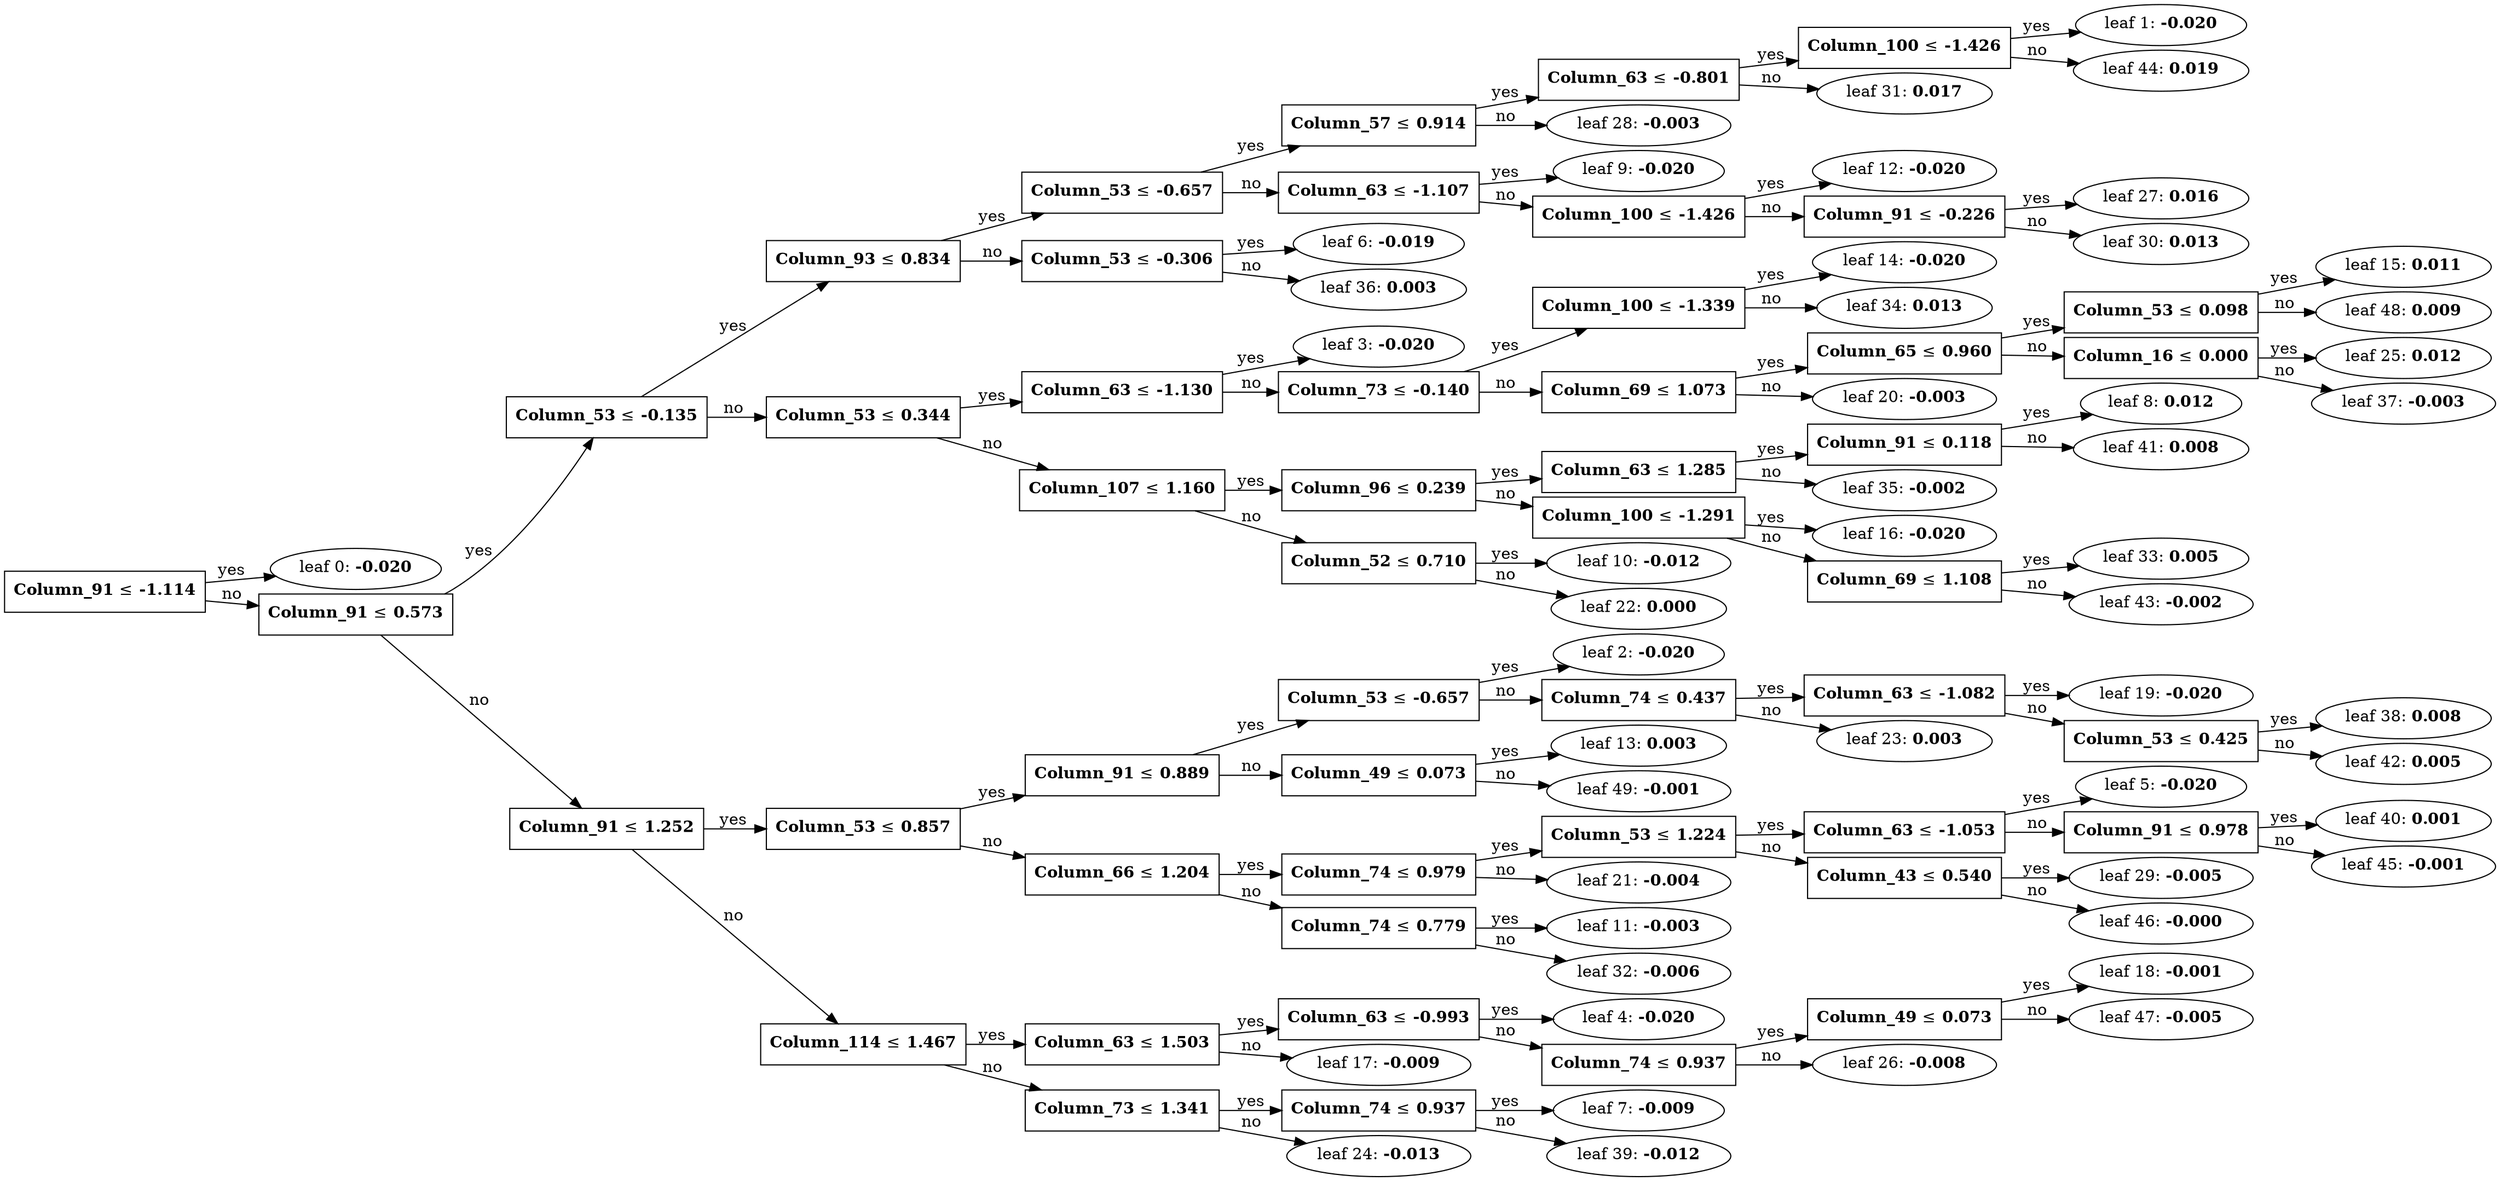 digraph {
	graph [nodesep=0.05 rankdir=LR ranksep=0.3]
	split0 [label=<<B>Column_91</B> &#8804; <B>-1.114</B>> fillcolor=white shape=rectangle style=""]
	leaf0 [label=<leaf 0: <B>-0.020</B>>]
	split0 -> leaf0 [label=yes]
	split1 [label=<<B>Column_91</B> &#8804; <B>0.573</B>> fillcolor=white shape=rectangle style=""]
	split2 [label=<<B>Column_53</B> &#8804; <B>-0.135</B>> fillcolor=white shape=rectangle style=""]
	split5 [label=<<B>Column_93</B> &#8804; <B>0.834</B>> fillcolor=white shape=rectangle style=""]
	split8 [label=<<B>Column_53</B> &#8804; <B>-0.657</B>> fillcolor=white shape=rectangle style=""]
	split27 [label=<<B>Column_57</B> &#8804; <B>0.914</B>> fillcolor=white shape=rectangle style=""]
	split30 [label=<<B>Column_63</B> &#8804; <B>-0.801</B>> fillcolor=white shape=rectangle style=""]
	split43 [label=<<B>Column_100</B> &#8804; <B>-1.426</B>> fillcolor=white shape=rectangle style=""]
	leaf1 [label=<leaf 1: <B>-0.020</B>>]
	split43 -> leaf1 [label=yes]
	leaf44 [label=<leaf 44: <B>0.019</B>>]
	split43 -> leaf44 [label=no]
	split30 -> split43 [label=yes]
	leaf31 [label=<leaf 31: <B>0.017</B>>]
	split30 -> leaf31 [label=no]
	split27 -> split30 [label=yes]
	leaf28 [label=<leaf 28: <B>-0.003</B>>]
	split27 -> leaf28 [label=no]
	split8 -> split27 [label=yes]
	split11 [label=<<B>Column_63</B> &#8804; <B>-1.107</B>> fillcolor=white shape=rectangle style=""]
	leaf9 [label=<leaf 9: <B>-0.020</B>>]
	split11 -> leaf9 [label=yes]
	split26 [label=<<B>Column_100</B> &#8804; <B>-1.426</B>> fillcolor=white shape=rectangle style=""]
	leaf12 [label=<leaf 12: <B>-0.020</B>>]
	split26 -> leaf12 [label=yes]
	split29 [label=<<B>Column_91</B> &#8804; <B>-0.226</B>> fillcolor=white shape=rectangle style=""]
	leaf27 [label=<leaf 27: <B>0.016</B>>]
	split29 -> leaf27 [label=yes]
	leaf30 [label=<leaf 30: <B>0.013</B>>]
	split29 -> leaf30 [label=no]
	split26 -> split29 [label=no]
	split11 -> split26 [label=no]
	split8 -> split11 [label=no]
	split5 -> split8 [label=yes]
	split35 [label=<<B>Column_53</B> &#8804; <B>-0.306</B>> fillcolor=white shape=rectangle style=""]
	leaf6 [label=<leaf 6: <B>-0.019</B>>]
	split35 -> leaf6 [label=yes]
	leaf36 [label=<leaf 36: <B>0.003</B>>]
	split35 -> leaf36 [label=no]
	split5 -> split35 [label=no]
	split2 -> split5 [label=yes]
	split7 [label=<<B>Column_53</B> &#8804; <B>0.344</B>> fillcolor=white shape=rectangle style=""]
	split13 [label=<<B>Column_63</B> &#8804; <B>-1.130</B>> fillcolor=white shape=rectangle style=""]
	leaf3 [label=<leaf 3: <B>-0.020</B>>]
	split13 -> leaf3 [label=yes]
	split14 [label=<<B>Column_73</B> &#8804; <B>-0.140</B>> fillcolor=white shape=rectangle style=""]
	split33 [label=<<B>Column_100</B> &#8804; <B>-1.339</B>> fillcolor=white shape=rectangle style=""]
	leaf14 [label=<leaf 14: <B>-0.020</B>>]
	split33 -> leaf14 [label=yes]
	leaf34 [label=<leaf 34: <B>0.013</B>>]
	split33 -> leaf34 [label=no]
	split14 -> split33 [label=yes]
	split19 [label=<<B>Column_69</B> &#8804; <B>1.073</B>> fillcolor=white shape=rectangle style=""]
	split24 [label=<<B>Column_65</B> &#8804; <B>0.960</B>> fillcolor=white shape=rectangle style=""]
	split47 [label=<<B>Column_53</B> &#8804; <B>0.098</B>> fillcolor=white shape=rectangle style=""]
	leaf15 [label=<leaf 15: <B>0.011</B>>]
	split47 -> leaf15 [label=yes]
	leaf48 [label=<leaf 48: <B>0.009</B>>]
	split47 -> leaf48 [label=no]
	split24 -> split47 [label=yes]
	split36 [label=<<B>Column_16</B> &#8804; <B>0.000</B>> fillcolor=white shape=rectangle style=""]
	leaf25 [label=<leaf 25: <B>0.012</B>>]
	split36 -> leaf25 [label=yes]
	leaf37 [label=<leaf 37: <B>-0.003</B>>]
	split36 -> leaf37 [label=no]
	split24 -> split36 [label=no]
	split19 -> split24 [label=yes]
	leaf20 [label=<leaf 20: <B>-0.003</B>>]
	split19 -> leaf20 [label=no]
	split14 -> split19 [label=no]
	split13 -> split14 [label=no]
	split7 -> split13 [label=yes]
	split9 [label=<<B>Column_107</B> &#8804; <B>1.160</B>> fillcolor=white shape=rectangle style=""]
	split15 [label=<<B>Column_96</B> &#8804; <B>0.239</B>> fillcolor=white shape=rectangle style=""]
	split34 [label=<<B>Column_63</B> &#8804; <B>1.285</B>> fillcolor=white shape=rectangle style=""]
	split40 [label=<<B>Column_91</B> &#8804; <B>0.118</B>> fillcolor=white shape=rectangle style=""]
	leaf8 [label=<leaf 8: <B>0.012</B>>]
	split40 -> leaf8 [label=yes]
	leaf41 [label=<leaf 41: <B>0.008</B>>]
	split40 -> leaf41 [label=no]
	split34 -> split40 [label=yes]
	leaf35 [label=<leaf 35: <B>-0.002</B>>]
	split34 -> leaf35 [label=no]
	split15 -> split34 [label=yes]
	split32 [label=<<B>Column_100</B> &#8804; <B>-1.291</B>> fillcolor=white shape=rectangle style=""]
	leaf16 [label=<leaf 16: <B>-0.020</B>>]
	split32 -> leaf16 [label=yes]
	split42 [label=<<B>Column_69</B> &#8804; <B>1.108</B>> fillcolor=white shape=rectangle style=""]
	leaf33 [label=<leaf 33: <B>0.005</B>>]
	split42 -> leaf33 [label=yes]
	leaf43 [label=<leaf 43: <B>-0.002</B>>]
	split42 -> leaf43 [label=no]
	split32 -> split42 [label=no]
	split15 -> split32 [label=no]
	split9 -> split15 [label=yes]
	split21 [label=<<B>Column_52</B> &#8804; <B>0.710</B>> fillcolor=white shape=rectangle style=""]
	leaf10 [label=<leaf 10: <B>-0.012</B>>]
	split21 -> leaf10 [label=yes]
	leaf22 [label=<leaf 22: <B>0.000</B>>]
	split21 -> leaf22 [label=no]
	split9 -> split21 [label=no]
	split7 -> split9 [label=no]
	split2 -> split7 [label=no]
	split1 -> split2 [label=yes]
	split3 [label=<<B>Column_91</B> &#8804; <B>1.252</B>> fillcolor=white shape=rectangle style=""]
	split4 [label=<<B>Column_53</B> &#8804; <B>0.857</B>> fillcolor=white shape=rectangle style=""]
	split12 [label=<<B>Column_91</B> &#8804; <B>0.889</B>> fillcolor=white shape=rectangle style=""]
	split18 [label=<<B>Column_53</B> &#8804; <B>-0.657</B>> fillcolor=white shape=rectangle style=""]
	leaf2 [label=<leaf 2: <B>-0.020</B>>]
	split18 -> leaf2 [label=yes]
	split22 [label=<<B>Column_74</B> &#8804; <B>0.437</B>> fillcolor=white shape=rectangle style=""]
	split37 [label=<<B>Column_63</B> &#8804; <B>-1.082</B>> fillcolor=white shape=rectangle style=""]
	leaf19 [label=<leaf 19: <B>-0.020</B>>]
	split37 -> leaf19 [label=yes]
	split41 [label=<<B>Column_53</B> &#8804; <B>0.425</B>> fillcolor=white shape=rectangle style=""]
	leaf38 [label=<leaf 38: <B>0.008</B>>]
	split41 -> leaf38 [label=yes]
	leaf42 [label=<leaf 42: <B>0.005</B>>]
	split41 -> leaf42 [label=no]
	split37 -> split41 [label=no]
	split22 -> split37 [label=yes]
	leaf23 [label=<leaf 23: <B>0.003</B>>]
	split22 -> leaf23 [label=no]
	split18 -> split22 [label=no]
	split12 -> split18 [label=yes]
	split48 [label=<<B>Column_49</B> &#8804; <B>0.073</B>> fillcolor=white shape=rectangle style=""]
	leaf13 [label=<leaf 13: <B>0.003</B>>]
	split48 -> leaf13 [label=yes]
	leaf49 [label=<leaf 49: <B>-0.001</B>>]
	split48 -> leaf49 [label=no]
	split12 -> split48 [label=no]
	split4 -> split12 [label=yes]
	split10 [label=<<B>Column_66</B> &#8804; <B>1.204</B>> fillcolor=white shape=rectangle style=""]
	split20 [label=<<B>Column_74</B> &#8804; <B>0.979</B>> fillcolor=white shape=rectangle style=""]
	split28 [label=<<B>Column_53</B> &#8804; <B>1.224</B>> fillcolor=white shape=rectangle style=""]
	split39 [label=<<B>Column_63</B> &#8804; <B>-1.053</B>> fillcolor=white shape=rectangle style=""]
	leaf5 [label=<leaf 5: <B>-0.020</B>>]
	split39 -> leaf5 [label=yes]
	split44 [label=<<B>Column_91</B> &#8804; <B>0.978</B>> fillcolor=white shape=rectangle style=""]
	leaf40 [label=<leaf 40: <B>0.001</B>>]
	split44 -> leaf40 [label=yes]
	leaf45 [label=<leaf 45: <B>-0.001</B>>]
	split44 -> leaf45 [label=no]
	split39 -> split44 [label=no]
	split28 -> split39 [label=yes]
	split45 [label=<<B>Column_43</B> &#8804; <B>0.540</B>> fillcolor=white shape=rectangle style=""]
	leaf29 [label=<leaf 29: <B>-0.005</B>>]
	split45 -> leaf29 [label=yes]
	leaf46 [label=<leaf 46: <B>-0.000</B>>]
	split45 -> leaf46 [label=no]
	split28 -> split45 [label=no]
	split20 -> split28 [label=yes]
	leaf21 [label=<leaf 21: <B>-0.004</B>>]
	split20 -> leaf21 [label=no]
	split10 -> split20 [label=yes]
	split31 [label=<<B>Column_74</B> &#8804; <B>0.779</B>> fillcolor=white shape=rectangle style=""]
	leaf11 [label=<leaf 11: <B>-0.003</B>>]
	split31 -> leaf11 [label=yes]
	leaf32 [label=<leaf 32: <B>-0.006</B>>]
	split31 -> leaf32 [label=no]
	split10 -> split31 [label=no]
	split4 -> split10 [label=no]
	split3 -> split4 [label=yes]
	split6 [label=<<B>Column_114</B> &#8804; <B>1.467</B>> fillcolor=white shape=rectangle style=""]
	split16 [label=<<B>Column_63</B> &#8804; <B>1.503</B>> fillcolor=white shape=rectangle style=""]
	split17 [label=<<B>Column_63</B> &#8804; <B>-0.993</B>> fillcolor=white shape=rectangle style=""]
	leaf4 [label=<leaf 4: <B>-0.020</B>>]
	split17 -> leaf4 [label=yes]
	split25 [label=<<B>Column_74</B> &#8804; <B>0.937</B>> fillcolor=white shape=rectangle style=""]
	split46 [label=<<B>Column_49</B> &#8804; <B>0.073</B>> fillcolor=white shape=rectangle style=""]
	leaf18 [label=<leaf 18: <B>-0.001</B>>]
	split46 -> leaf18 [label=yes]
	leaf47 [label=<leaf 47: <B>-0.005</B>>]
	split46 -> leaf47 [label=no]
	split25 -> split46 [label=yes]
	leaf26 [label=<leaf 26: <B>-0.008</B>>]
	split25 -> leaf26 [label=no]
	split17 -> split25 [label=no]
	split16 -> split17 [label=yes]
	leaf17 [label=<leaf 17: <B>-0.009</B>>]
	split16 -> leaf17 [label=no]
	split6 -> split16 [label=yes]
	split23 [label=<<B>Column_73</B> &#8804; <B>1.341</B>> fillcolor=white shape=rectangle style=""]
	split38 [label=<<B>Column_74</B> &#8804; <B>0.937</B>> fillcolor=white shape=rectangle style=""]
	leaf7 [label=<leaf 7: <B>-0.009</B>>]
	split38 -> leaf7 [label=yes]
	leaf39 [label=<leaf 39: <B>-0.012</B>>]
	split38 -> leaf39 [label=no]
	split23 -> split38 [label=yes]
	leaf24 [label=<leaf 24: <B>-0.013</B>>]
	split23 -> leaf24 [label=no]
	split6 -> split23 [label=no]
	split3 -> split6 [label=no]
	split1 -> split3 [label=no]
	split0 -> split1 [label=no]
}
